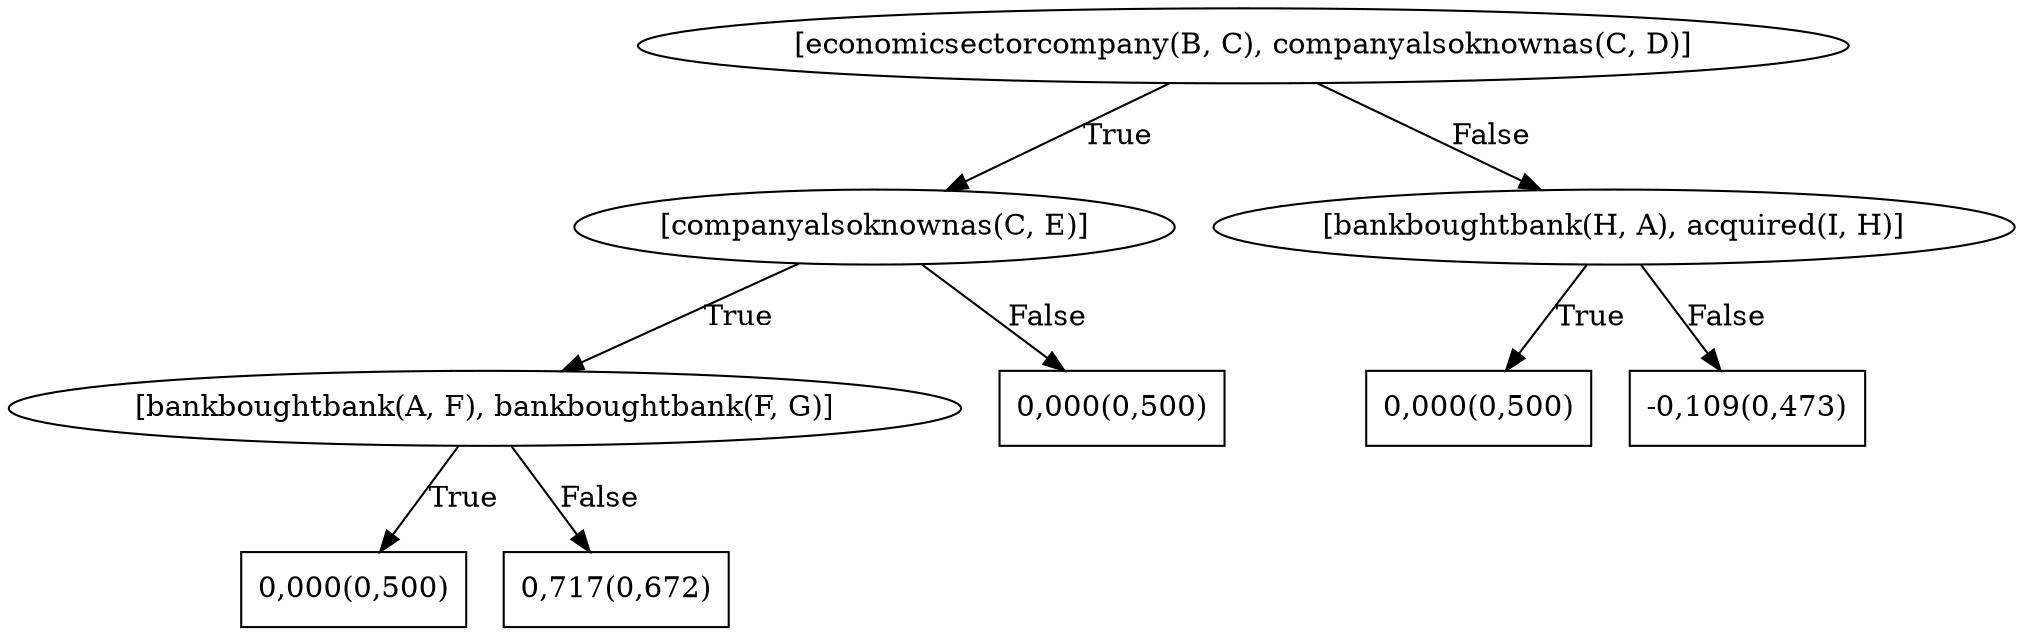 digraph G{ 
1[label = "[economicsectorcompany(B, C), companyalsoknownas(C, D)]"];
1 -> 2[label="True"];
1 -> 3[label="False"];
2[label = "[companyalsoknownas(C, E)]"];
2 -> 4[label="True"];
2 -> 5[label="False"];
4[label = "[bankboughtbank(A, F), bankboughtbank(F, G)]"];
4 -> 6[label="True"];
4 -> 7[label="False"];
6[shape = box,label = "0,000(0,500)"];
7[shape = box,label = "0,717(0,672)"];
5[shape = box,label = "0,000(0,500)"];
3[label = "[bankboughtbank(H, A), acquired(I, H)]"];
3 -> 8[label="True"];
3 -> 9[label="False"];
8[shape = box,label = "0,000(0,500)"];
9[shape = box,label = "-0,109(0,473)"];
}

